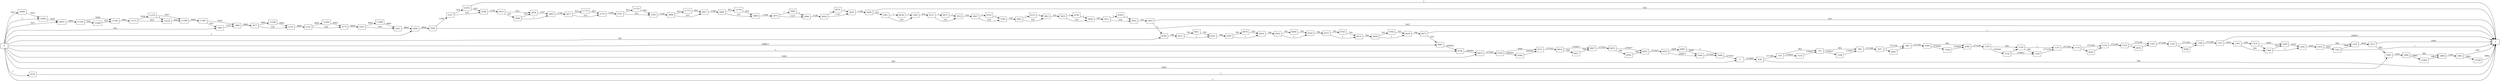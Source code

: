 digraph {
	graph [rankdir=LR]
	node [shape=rectangle]
	2 -> 636 [label=272005]
	636 -> 1 [label=765]
	636 -> 754 [label=271240]
	754 -> 775 [label=583]
	754 -> 7218 [label=270657]
	775 -> 796 [label=583]
	775 -> 7238 [label=270657]
	796 -> 925 [label=271240]
	925 -> 949 [label=271239]
	925 -> 9493 [label=1]
	949 -> 1069 [label=271240]
	1069 -> 1090 [label=582]
	1069 -> 7258 [label=270658]
	1090 -> 1105 [label=271240]
	1105 -> 1126 [label=582]
	1105 -> 7276 [label=270658]
	1126 -> 1144 [label=582]
	1126 -> 1147 [label=1]
	1144 -> 1147 [label=271239]
	1147 -> 1174 [label=271240]
	1174 -> 1216 [label=271239]
	1174 -> 9556 [label=1]
	1216 -> 1222 [label=271240]
	1222 -> 1243 [label=271239]
	1222 -> 9576 [label=1]
	1243 -> 1324 [label=271240]
	1324 -> 1348 [label=271239]
	1324 -> 9599 [label=1]
	1348 -> 1352 [label=271240]
	1352 -> 1 [label=268817]
	1352 -> 1363 [label=2423]
	1363 -> 1384 [label=582]
	1363 -> 7314 [label=1841]
	1384 -> 1402 [label=582]
	1384 -> 1405 [label=1]
	1402 -> 1405 [label=2422]
	1405 -> 1414 [label=2423]
	1414 -> 1435 [label=582]
	1414 -> 7343 [label=1841]
	1435 -> 1457 [label=2422]
	1457 -> 1 [label=1840]
	1457 -> 1845 [label=582]
	1845 -> 1860 [label=3245]
	1860 -> 1896 [label=582]
	1860 -> 11865 [label=2663]
	1896 -> 1982 [label=3245]
	1982 -> 1 [label=582]
	1982 -> 13708 [label=2663]
	1983 -> 1986 [label=1147]
	1986 -> 2077 [label=8805]
	2077 -> 2110 [label=324]
	2077 -> 11549 [label=8481]
	2110 -> 2153 [label=8805]
	2153 -> 2174 [label=324]
	2153 -> 11569 [label=8481]
	2174 -> 2242 [label=8805]
	2242 -> 2263 [label=324]
	2242 -> 11589 [label=8481]
	2263 -> 2490 [label=8805]
	2490 -> 2506 [label=8806]
	2506 -> 1 [label=7657]
	2506 -> 2527 [label=1149]
	2527 -> 2548 [label=325]
	2527 -> 11652 [label=824]
	2548 -> 2623 [label=1148]
	2623 -> 2644 [label=325]
	2623 -> 2656 [label=823]
	2644 -> 2656 [label=324]
	2644 -> 2665 [label=1]
	2656 -> 2665 [label=1147]
	2665 -> 2677 [label=1148]
	2677 -> 2710 [label=325]
	2677 -> 11733 [label=823]
	2710 -> 2762 [label=1148]
	2762 -> 2783 [label=325]
	2762 -> 11753 [label=823]
	2783 -> 2806 [label=1148]
	2806 -> 2827 [label=325]
	2806 -> 11773 [label=823]
	2827 -> 2848 [label=1148]
	2848 -> 2869 [label=325]
	2848 -> 11793 [label=823]
	2869 -> 2975 [label=1148]
	2975 -> 2996 [label=1147]
	2975 -> 5984 [label=1]
	2996 -> 3028 [label=1148]
	3028 -> 3055 [label=1147]
	3028 -> 6010 [label=1]
	3055 -> 3099 [label=1148]
	3099 -> 1 [label=823]
	3099 -> 3361 [label=325]
	3361 -> 3382 [label=324]
	3361 -> 6030 [label=1]
	3382 -> 3511 [label=325]
	3511 -> 3553 [label=324]
	3511 -> 6071 [label=1]
	3553 -> 3667 [label=325]
	3667 -> 3700 [label=324]
	3667 -> 6103 [label=1]
	3700 -> 3802 [label=325]
	3802 -> 3823 [label=324]
	3802 -> 6123 [label=1]
	3823 -> 3832 [label=325]
	3832 -> 3856 [label=324]
	3832 -> 6146 [label=1]
	3856 -> 3911 [label=325]
	3911 -> 3932 [label=324]
	3911 -> 6166 [label=1]
	3932 -> 3963 [label=325]
	3963 -> 1 [label=324]
	3963 -> 6184 [label=1]
	5984 -> 2996 [label=1]
	6010 -> 3055 [label=1]
	6030 -> 3382 [label=1]
	6071 -> 3553 [label=1]
	6103 -> 3700 [label=1]
	6123 -> 3823 [label=1]
	6146 -> 3856 [label=1]
	6166 -> 3932 [label=1]
	6184 -> 6221 [label=766]
	6221 -> 6242 [label=1]
	6221 -> 9641 [label=765]
	6242 -> 6395 [label=766]
	6395 -> 6434 [label=1]
	6395 -> 9679 [label=765]
	6434 -> 6503 [label=766]
	6503 -> 6524 [label=1]
	6503 -> 9699 [label=765]
	6524 -> 6533 [label=766]
	6533 -> 6575 [label=1]
	6533 -> 9740 [label=765]
	6575 -> 6608 [label=766]
	6608 -> 6629 [label=1]
	6608 -> 9760 [label=765]
	6629 -> 6673 [label=766]
	6673 -> 1 [label=1]
	6673 -> 9987 [label=765]
	6674 -> 6700 [label=271423]
	6700 -> 6721 [label=1840]
	6700 -> 9389 [label=269583]
	6721 -> 6814 [label=271423]
	6814 -> 6847 [label=270657]
	6814 -> 9421 [label=766]
	6847 -> 6925 [label=271423]
	6925 -> 6955 [label=270657]
	6925 -> 9450 [label=766]
	6955 -> 6979 [label=271423]
	6979 -> 6985 [label=2606]
	6979 -> 7000 [label=268817]
	6985 -> 7000 [label=2605]
	6985 -> 7006 [label=1]
	7000 -> 7006 [label=271422]
	7006 -> 2 [label=271423]
	7218 -> 775 [label=270657]
	7238 -> 796 [label=270657]
	7258 -> 1090 [label=270658]
	7276 -> 1144 [label=270657]
	7276 -> 1126 [label=1]
	7314 -> 1402 [label=1840]
	7314 -> 1384 [label=1]
	7343 -> 1 [label=1]
	7343 -> 1435 [label=1840]
	9335 -> 1 [label=1]
	9336 -> 6674 [label=269583]
	9389 -> 6721 [label=269583]
	9421 -> 6847 [label=766]
	9450 -> 6955 [label=766]
	9493 -> 949 [label=1]
	9556 -> 1216 [label=1]
	9576 -> 1243 [label=1]
	9599 -> 1348 [label=1]
	9641 -> 6242 [label=765]
	9679 -> 6434 [label=765]
	9699 -> 6524 [label=765]
	9740 -> 6575 [label=765]
	9760 -> 6629 [label=765]
	9987 -> 9336 [label=269582]
	10081 -> 10082 [label=7657]
	10082 -> 10651 [label=7658]
	10651 -> 11164 [label=8481]
	11164 -> 11185 [label=7658]
	11164 -> 11609 [label=823]
	11185 -> 11372 [label=8481]
	11372 -> 11375 [label=7658]
	11372 -> 11630 [label=823]
	11375 -> 11396 [label=7657]
	11375 -> 11630 [label=1]
	11396 -> 11497 [label=8481]
	11497 -> 1986 [label=7658]
	11497 -> 1983 [label=823]
	11549 -> 2110 [label=8481]
	11569 -> 2174 [label=8481]
	11589 -> 2263 [label=8481]
	11609 -> 11185 [label=823]
	11630 -> 11396 [label=824]
	11652 -> 1 [label=1]
	11652 -> 2548 [label=823]
	11733 -> 2710 [label=823]
	11753 -> 2783 [label=823]
	11773 -> 2827 [label=823]
	11793 -> 2869 [label=823]
	11865 -> 1896 [label=2663]
	13708 -> 1 [label=2663]
	0 -> 2 [label=582]
	0 -> 1983 [label=324]
	0 -> 2490 [label=1]
	0 -> 6674 [label=1840]
	0 -> 9336 [label=1]
	0 -> 6184 [label=765]
	0 -> 10651 [label=823]
	0 -> 10082 [label=1]
	0 -> 9987 [label=268817]
	0 -> 1845 [label=2663]
	0 -> 1 [label=1]
	0 -> 9335 [label=1]
	0 -> 10081 [label=7657]
}

